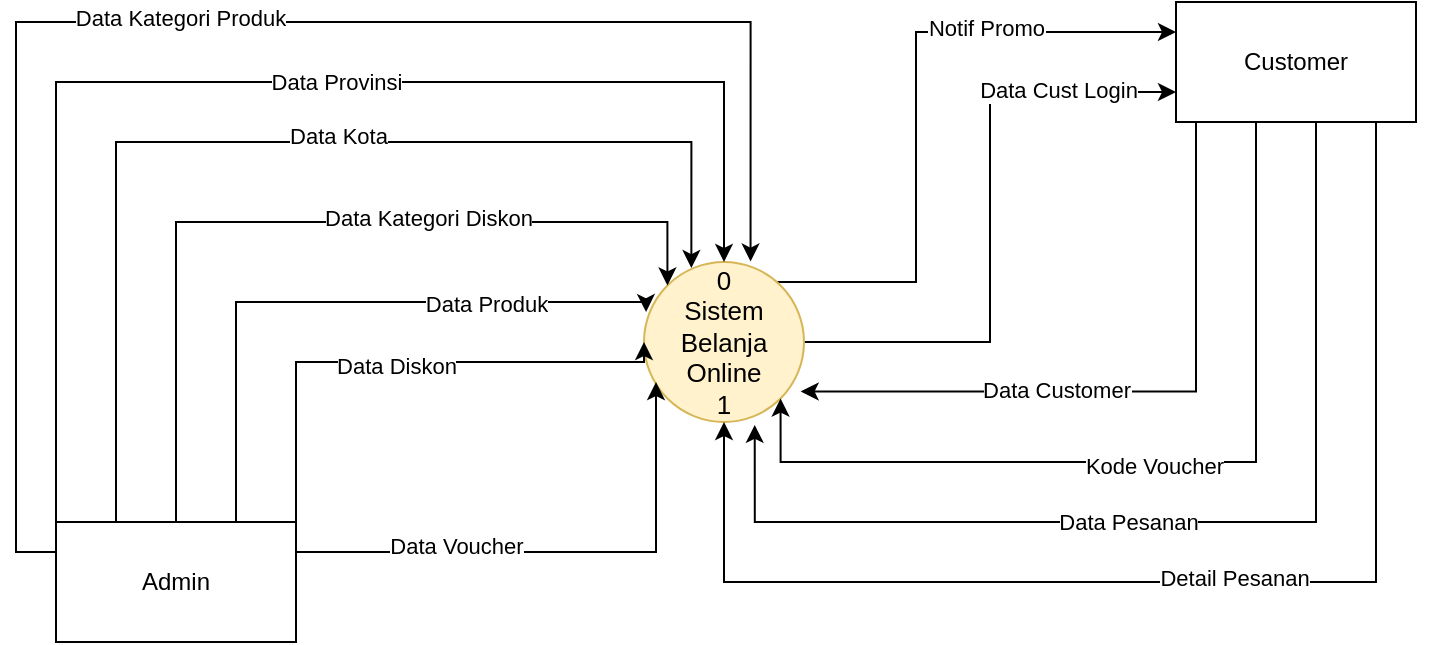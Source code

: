 <mxfile version="21.7.0" type="device">
  <diagram name="Page-1" id="RGxzdE3Uh2Ql5-MJEs_K">
    <mxGraphModel dx="1183" dy="606" grid="1" gridSize="10" guides="1" tooltips="1" connect="1" arrows="1" fold="1" page="1" pageScale="1" pageWidth="827" pageHeight="1169" math="0" shadow="0">
      <root>
        <mxCell id="0" />
        <mxCell id="1" parent="0" />
        <mxCell id="43CgIEZ-puSy8CUyr1Qk-24" style="edgeStyle=orthogonalEdgeStyle;rounded=0;orthogonalLoop=1;jettySize=auto;html=1;entryX=0;entryY=0.75;entryDx=0;entryDy=0;" edge="1" parent="1" source="43CgIEZ-puSy8CUyr1Qk-1" target="43CgIEZ-puSy8CUyr1Qk-2">
          <mxGeometry relative="1" as="geometry" />
        </mxCell>
        <mxCell id="43CgIEZ-puSy8CUyr1Qk-49" value="Data Cust Login" style="edgeLabel;html=1;align=center;verticalAlign=middle;resizable=0;points=[];" vertex="1" connectable="0" parent="43CgIEZ-puSy8CUyr1Qk-24">
          <mxGeometry x="0.539" y="1" relative="1" as="geometry">
            <mxPoint x="12" as="offset" />
          </mxGeometry>
        </mxCell>
        <mxCell id="43CgIEZ-puSy8CUyr1Qk-25" style="edgeStyle=orthogonalEdgeStyle;rounded=0;orthogonalLoop=1;jettySize=auto;html=1;entryX=0;entryY=0.25;entryDx=0;entryDy=0;" edge="1" parent="1" source="43CgIEZ-puSy8CUyr1Qk-1" target="43CgIEZ-puSy8CUyr1Qk-2">
          <mxGeometry relative="1" as="geometry">
            <Array as="points">
              <mxPoint x="510" y="330" />
              <mxPoint x="510" y="205" />
            </Array>
          </mxGeometry>
        </mxCell>
        <mxCell id="43CgIEZ-puSy8CUyr1Qk-48" value="Notif Promo" style="edgeLabel;html=1;align=center;verticalAlign=middle;resizable=0;points=[];" vertex="1" connectable="0" parent="43CgIEZ-puSy8CUyr1Qk-25">
          <mxGeometry x="0.411" y="2" relative="1" as="geometry">
            <mxPoint as="offset" />
          </mxGeometry>
        </mxCell>
        <mxCell id="43CgIEZ-puSy8CUyr1Qk-1" value="&lt;p&gt;&lt;font style=&quot;font-size: 13px;&quot;&gt;0&lt;br&gt;&lt;/font&gt;&lt;font style=&quot;font-size: 13px;&quot;&gt;Sistem Belanja Online&lt;br&gt;&lt;/font&gt;&lt;font style=&quot;font-size: 13px;&quot;&gt;1&lt;/font&gt;&lt;/p&gt;" style="ellipse;whiteSpace=wrap;html=1;aspect=fixed;fontFamily=Helvetica;fontSize=9;fillColor=#fff2cc;strokeColor=#d6b656;" vertex="1" parent="1">
          <mxGeometry x="374" y="320" width="80" height="80" as="geometry" />
        </mxCell>
        <mxCell id="43CgIEZ-puSy8CUyr1Qk-21" style="edgeStyle=orthogonalEdgeStyle;rounded=0;orthogonalLoop=1;jettySize=auto;html=1;exitX=0.25;exitY=1;exitDx=0;exitDy=0;entryX=1;entryY=1;entryDx=0;entryDy=0;" edge="1" parent="1" source="43CgIEZ-puSy8CUyr1Qk-2" target="43CgIEZ-puSy8CUyr1Qk-1">
          <mxGeometry relative="1" as="geometry">
            <Array as="points">
              <mxPoint x="680" y="250" />
              <mxPoint x="680" y="420" />
              <mxPoint x="442" y="420" />
            </Array>
          </mxGeometry>
        </mxCell>
        <mxCell id="43CgIEZ-puSy8CUyr1Qk-51" value="Kode Voucher" style="edgeLabel;html=1;align=center;verticalAlign=middle;resizable=0;points=[];" vertex="1" connectable="0" parent="43CgIEZ-puSy8CUyr1Qk-21">
          <mxGeometry x="0.028" y="2" relative="1" as="geometry">
            <mxPoint as="offset" />
          </mxGeometry>
        </mxCell>
        <mxCell id="43CgIEZ-puSy8CUyr1Qk-22" style="edgeStyle=orthogonalEdgeStyle;rounded=0;orthogonalLoop=1;jettySize=auto;html=1;entryX=0.692;entryY=1.018;entryDx=0;entryDy=0;entryPerimeter=0;" edge="1" parent="1" source="43CgIEZ-puSy8CUyr1Qk-2" target="43CgIEZ-puSy8CUyr1Qk-1">
          <mxGeometry relative="1" as="geometry">
            <Array as="points">
              <mxPoint x="710" y="450" />
              <mxPoint x="429" y="450" />
            </Array>
          </mxGeometry>
        </mxCell>
        <mxCell id="43CgIEZ-puSy8CUyr1Qk-52" value="Data Pesanan" style="edgeLabel;html=1;align=center;verticalAlign=middle;resizable=0;points=[];" vertex="1" connectable="0" parent="43CgIEZ-puSy8CUyr1Qk-22">
          <mxGeometry x="0.113" relative="1" as="geometry">
            <mxPoint as="offset" />
          </mxGeometry>
        </mxCell>
        <mxCell id="43CgIEZ-puSy8CUyr1Qk-26" style="edgeStyle=orthogonalEdgeStyle;rounded=0;orthogonalLoop=1;jettySize=auto;html=1;exitX=0;exitY=1;exitDx=0;exitDy=0;entryX=0.979;entryY=0.809;entryDx=0;entryDy=0;entryPerimeter=0;" edge="1" parent="1" source="43CgIEZ-puSy8CUyr1Qk-2" target="43CgIEZ-puSy8CUyr1Qk-1">
          <mxGeometry relative="1" as="geometry">
            <Array as="points">
              <mxPoint x="650" y="250" />
              <mxPoint x="650" y="385" />
            </Array>
          </mxGeometry>
        </mxCell>
        <mxCell id="43CgIEZ-puSy8CUyr1Qk-50" value="Data Customer" style="edgeLabel;html=1;align=center;verticalAlign=middle;resizable=0;points=[];" vertex="1" connectable="0" parent="43CgIEZ-puSy8CUyr1Qk-26">
          <mxGeometry x="-0.696" y="-2" relative="1" as="geometry">
            <mxPoint x="-68" y="92" as="offset" />
          </mxGeometry>
        </mxCell>
        <mxCell id="43CgIEZ-puSy8CUyr1Qk-27" style="edgeStyle=orthogonalEdgeStyle;rounded=0;orthogonalLoop=1;jettySize=auto;html=1;exitX=1;exitY=1;exitDx=0;exitDy=0;entryX=0.5;entryY=1;entryDx=0;entryDy=0;" edge="1" parent="1" source="43CgIEZ-puSy8CUyr1Qk-2" target="43CgIEZ-puSy8CUyr1Qk-1">
          <mxGeometry relative="1" as="geometry">
            <Array as="points">
              <mxPoint x="740" y="250" />
              <mxPoint x="740" y="480" />
              <mxPoint x="414" y="480" />
            </Array>
          </mxGeometry>
        </mxCell>
        <mxCell id="43CgIEZ-puSy8CUyr1Qk-53" value="Detail Pesanan" style="edgeLabel;html=1;align=center;verticalAlign=middle;resizable=0;points=[];" vertex="1" connectable="0" parent="43CgIEZ-puSy8CUyr1Qk-27">
          <mxGeometry x="-0.02" y="-2" relative="1" as="geometry">
            <mxPoint as="offset" />
          </mxGeometry>
        </mxCell>
        <mxCell id="43CgIEZ-puSy8CUyr1Qk-2" value="Customer" style="whiteSpace=wrap;html=1;" vertex="1" parent="1">
          <mxGeometry x="640" y="190" width="120" height="60" as="geometry" />
        </mxCell>
        <mxCell id="43CgIEZ-puSy8CUyr1Qk-28" style="edgeStyle=orthogonalEdgeStyle;rounded=0;orthogonalLoop=1;jettySize=auto;html=1;exitX=0;exitY=0.25;exitDx=0;exitDy=0;entryX=0.666;entryY=-0.003;entryDx=0;entryDy=0;entryPerimeter=0;" edge="1" parent="1" source="43CgIEZ-puSy8CUyr1Qk-6" target="43CgIEZ-puSy8CUyr1Qk-1">
          <mxGeometry relative="1" as="geometry">
            <Array as="points">
              <mxPoint x="60" y="465" />
              <mxPoint x="60" y="200" />
              <mxPoint x="427" y="200" />
            </Array>
          </mxGeometry>
        </mxCell>
        <mxCell id="43CgIEZ-puSy8CUyr1Qk-47" value="Data Kategori Produk" style="edgeLabel;html=1;align=center;verticalAlign=middle;resizable=0;points=[];" vertex="1" connectable="0" parent="43CgIEZ-puSy8CUyr1Qk-28">
          <mxGeometry x="-0.051" y="2" relative="1" as="geometry">
            <mxPoint as="offset" />
          </mxGeometry>
        </mxCell>
        <mxCell id="43CgIEZ-puSy8CUyr1Qk-29" style="edgeStyle=orthogonalEdgeStyle;rounded=0;orthogonalLoop=1;jettySize=auto;html=1;exitX=0;exitY=0;exitDx=0;exitDy=0;entryX=0.5;entryY=0;entryDx=0;entryDy=0;" edge="1" parent="1" source="43CgIEZ-puSy8CUyr1Qk-6" target="43CgIEZ-puSy8CUyr1Qk-1">
          <mxGeometry relative="1" as="geometry">
            <Array as="points">
              <mxPoint x="80" y="230" />
              <mxPoint x="414" y="230" />
            </Array>
          </mxGeometry>
        </mxCell>
        <mxCell id="43CgIEZ-puSy8CUyr1Qk-46" value="Data Provinsi" style="edgeLabel;html=1;align=center;verticalAlign=middle;resizable=0;points=[];" vertex="1" connectable="0" parent="43CgIEZ-puSy8CUyr1Qk-29">
          <mxGeometry x="0.117" relative="1" as="geometry">
            <mxPoint as="offset" />
          </mxGeometry>
        </mxCell>
        <mxCell id="43CgIEZ-puSy8CUyr1Qk-30" style="edgeStyle=orthogonalEdgeStyle;rounded=0;orthogonalLoop=1;jettySize=auto;html=1;exitX=0.25;exitY=0;exitDx=0;exitDy=0;entryX=0.296;entryY=0.038;entryDx=0;entryDy=0;entryPerimeter=0;" edge="1" parent="1" source="43CgIEZ-puSy8CUyr1Qk-6" target="43CgIEZ-puSy8CUyr1Qk-1">
          <mxGeometry relative="1" as="geometry">
            <Array as="points">
              <mxPoint x="110" y="260" />
              <mxPoint x="398" y="260" />
            </Array>
          </mxGeometry>
        </mxCell>
        <mxCell id="43CgIEZ-puSy8CUyr1Qk-45" value="Data Kota" style="edgeLabel;html=1;align=center;verticalAlign=middle;resizable=0;points=[];" vertex="1" connectable="0" parent="43CgIEZ-puSy8CUyr1Qk-30">
          <mxGeometry x="0.111" y="3" relative="1" as="geometry">
            <mxPoint as="offset" />
          </mxGeometry>
        </mxCell>
        <mxCell id="43CgIEZ-puSy8CUyr1Qk-31" style="edgeStyle=orthogonalEdgeStyle;rounded=0;orthogonalLoop=1;jettySize=auto;html=1;exitX=0.5;exitY=0;exitDx=0;exitDy=0;entryX=0;entryY=0;entryDx=0;entryDy=0;" edge="1" parent="1" source="43CgIEZ-puSy8CUyr1Qk-6" target="43CgIEZ-puSy8CUyr1Qk-1">
          <mxGeometry relative="1" as="geometry">
            <Array as="points">
              <mxPoint x="140" y="300" />
              <mxPoint x="386" y="300" />
            </Array>
          </mxGeometry>
        </mxCell>
        <mxCell id="43CgIEZ-puSy8CUyr1Qk-44" value="Data Kategori Diskon" style="edgeLabel;html=1;align=center;verticalAlign=middle;resizable=0;points=[];" vertex="1" connectable="0" parent="43CgIEZ-puSy8CUyr1Qk-31">
          <mxGeometry x="0.292" y="2" relative="1" as="geometry">
            <mxPoint as="offset" />
          </mxGeometry>
        </mxCell>
        <mxCell id="43CgIEZ-puSy8CUyr1Qk-33" style="edgeStyle=orthogonalEdgeStyle;rounded=0;orthogonalLoop=1;jettySize=auto;html=1;exitX=0.75;exitY=0;exitDx=0;exitDy=0;entryX=0.013;entryY=0.313;entryDx=0;entryDy=0;entryPerimeter=0;" edge="1" parent="1" source="43CgIEZ-puSy8CUyr1Qk-6" target="43CgIEZ-puSy8CUyr1Qk-1">
          <mxGeometry relative="1" as="geometry">
            <Array as="points">
              <mxPoint x="170" y="340" />
              <mxPoint x="375" y="340" />
            </Array>
          </mxGeometry>
        </mxCell>
        <mxCell id="43CgIEZ-puSy8CUyr1Qk-43" value="Data Produk" style="edgeLabel;html=1;align=center;verticalAlign=middle;resizable=0;points=[];" vertex="1" connectable="0" parent="43CgIEZ-puSy8CUyr1Qk-33">
          <mxGeometry x="0.465" y="-1" relative="1" as="geometry">
            <mxPoint as="offset" />
          </mxGeometry>
        </mxCell>
        <mxCell id="43CgIEZ-puSy8CUyr1Qk-36" style="edgeStyle=orthogonalEdgeStyle;rounded=0;orthogonalLoop=1;jettySize=auto;html=1;exitX=1;exitY=0;exitDx=0;exitDy=0;entryX=0;entryY=0.5;entryDx=0;entryDy=0;" edge="1" parent="1" source="43CgIEZ-puSy8CUyr1Qk-6" target="43CgIEZ-puSy8CUyr1Qk-1">
          <mxGeometry relative="1" as="geometry">
            <Array as="points">
              <mxPoint x="200" y="370" />
              <mxPoint x="374" y="370" />
            </Array>
          </mxGeometry>
        </mxCell>
        <mxCell id="43CgIEZ-puSy8CUyr1Qk-42" value="Data Diskon" style="edgeLabel;html=1;align=center;verticalAlign=middle;resizable=0;points=[];" vertex="1" connectable="0" parent="43CgIEZ-puSy8CUyr1Qk-36">
          <mxGeometry x="0.128" y="-2" relative="1" as="geometry">
            <mxPoint x="-19" as="offset" />
          </mxGeometry>
        </mxCell>
        <mxCell id="43CgIEZ-puSy8CUyr1Qk-38" style="edgeStyle=orthogonalEdgeStyle;rounded=0;orthogonalLoop=1;jettySize=auto;html=1;exitX=1;exitY=0.25;exitDx=0;exitDy=0;entryX=0.075;entryY=0.75;entryDx=0;entryDy=0;entryPerimeter=0;" edge="1" parent="1" source="43CgIEZ-puSy8CUyr1Qk-6" target="43CgIEZ-puSy8CUyr1Qk-1">
          <mxGeometry relative="1" as="geometry">
            <Array as="points">
              <mxPoint x="380" y="465" />
            </Array>
          </mxGeometry>
        </mxCell>
        <mxCell id="43CgIEZ-puSy8CUyr1Qk-40" value="Data Voucher" style="edgeLabel;html=1;align=center;verticalAlign=middle;resizable=0;points=[];" vertex="1" connectable="0" parent="43CgIEZ-puSy8CUyr1Qk-38">
          <mxGeometry x="0.027" y="3" relative="1" as="geometry">
            <mxPoint x="-56" as="offset" />
          </mxGeometry>
        </mxCell>
        <mxCell id="43CgIEZ-puSy8CUyr1Qk-6" value="Admin" style="whiteSpace=wrap;html=1;" vertex="1" parent="1">
          <mxGeometry x="80" y="450" width="120" height="60" as="geometry" />
        </mxCell>
      </root>
    </mxGraphModel>
  </diagram>
</mxfile>
